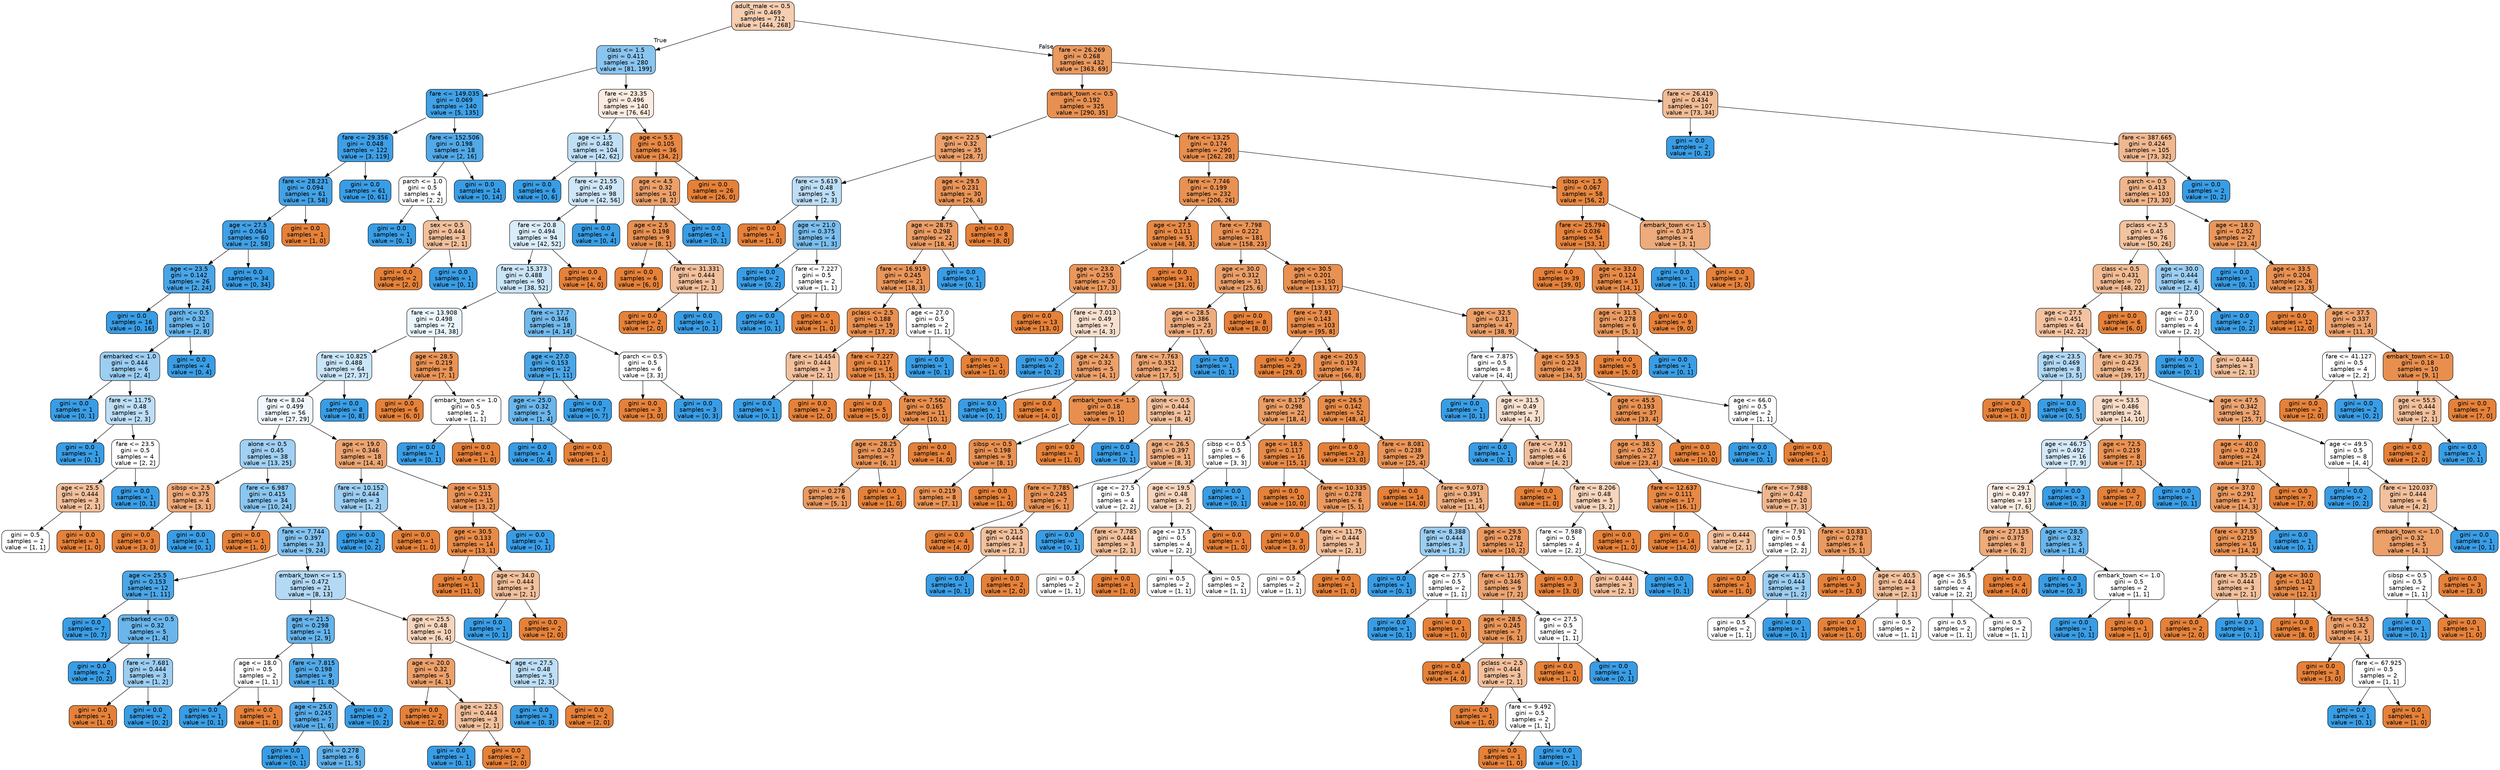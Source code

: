 digraph Tree {
node [shape=box, style="filled, rounded", color="black", fontname="helvetica"] ;
edge [fontname="helvetica"] ;
0 [label="adult_male <= 0.5\ngini = 0.469\nsamples = 712\nvalue = [444, 268]", fillcolor="#f5cdb1"] ;
1 [label="class <= 1.5\ngini = 0.411\nsamples = 280\nvalue = [81, 199]", fillcolor="#8ac5f0"] ;
0 -> 1 [labeldistance=2.5, labelangle=45, headlabel="True"] ;
2 [label="fare <= 149.035\ngini = 0.069\nsamples = 140\nvalue = [5, 135]", fillcolor="#40a1e6"] ;
1 -> 2 ;
3 [label="fare <= 29.356\ngini = 0.048\nsamples = 122\nvalue = [3, 119]", fillcolor="#3e9fe6"] ;
2 -> 3 ;
4 [label="fare <= 28.231\ngini = 0.094\nsamples = 61\nvalue = [3, 58]", fillcolor="#43a2e6"] ;
3 -> 4 ;
5 [label="age <= 27.5\ngini = 0.064\nsamples = 60\nvalue = [2, 58]", fillcolor="#40a0e6"] ;
4 -> 5 ;
6 [label="age <= 23.5\ngini = 0.142\nsamples = 26\nvalue = [2, 24]", fillcolor="#49a5e7"] ;
5 -> 6 ;
7 [label="gini = 0.0\nsamples = 16\nvalue = [0, 16]", fillcolor="#399de5"] ;
6 -> 7 ;
8 [label="parch <= 0.5\ngini = 0.32\nsamples = 10\nvalue = [2, 8]", fillcolor="#6ab6ec"] ;
6 -> 8 ;
9 [label="embarked <= 1.0\ngini = 0.444\nsamples = 6\nvalue = [2, 4]", fillcolor="#9ccef2"] ;
8 -> 9 ;
10 [label="gini = 0.0\nsamples = 1\nvalue = [0, 1]", fillcolor="#399de5"] ;
9 -> 10 ;
11 [label="fare <= 11.75\ngini = 0.48\nsamples = 5\nvalue = [2, 3]", fillcolor="#bddef6"] ;
9 -> 11 ;
12 [label="gini = 0.0\nsamples = 1\nvalue = [0, 1]", fillcolor="#399de5"] ;
11 -> 12 ;
13 [label="fare <= 23.5\ngini = 0.5\nsamples = 4\nvalue = [2, 2]", fillcolor="#ffffff"] ;
11 -> 13 ;
14 [label="age <= 25.5\ngini = 0.444\nsamples = 3\nvalue = [2, 1]", fillcolor="#f2c09c"] ;
13 -> 14 ;
15 [label="gini = 0.5\nsamples = 2\nvalue = [1, 1]", fillcolor="#ffffff"] ;
14 -> 15 ;
16 [label="gini = 0.0\nsamples = 1\nvalue = [1, 0]", fillcolor="#e58139"] ;
14 -> 16 ;
17 [label="gini = 0.0\nsamples = 1\nvalue = [0, 1]", fillcolor="#399de5"] ;
13 -> 17 ;
18 [label="gini = 0.0\nsamples = 4\nvalue = [0, 4]", fillcolor="#399de5"] ;
8 -> 18 ;
19 [label="gini = 0.0\nsamples = 34\nvalue = [0, 34]", fillcolor="#399de5"] ;
5 -> 19 ;
20 [label="gini = 0.0\nsamples = 1\nvalue = [1, 0]", fillcolor="#e58139"] ;
4 -> 20 ;
21 [label="gini = 0.0\nsamples = 61\nvalue = [0, 61]", fillcolor="#399de5"] ;
3 -> 21 ;
22 [label="fare <= 152.506\ngini = 0.198\nsamples = 18\nvalue = [2, 16]", fillcolor="#52a9e8"] ;
2 -> 22 ;
23 [label="parch <= 1.0\ngini = 0.5\nsamples = 4\nvalue = [2, 2]", fillcolor="#ffffff"] ;
22 -> 23 ;
24 [label="gini = 0.0\nsamples = 1\nvalue = [0, 1]", fillcolor="#399de5"] ;
23 -> 24 ;
25 [label="sex <= 0.5\ngini = 0.444\nsamples = 3\nvalue = [2, 1]", fillcolor="#f2c09c"] ;
23 -> 25 ;
26 [label="gini = 0.0\nsamples = 2\nvalue = [2, 0]", fillcolor="#e58139"] ;
25 -> 26 ;
27 [label="gini = 0.0\nsamples = 1\nvalue = [0, 1]", fillcolor="#399de5"] ;
25 -> 27 ;
28 [label="gini = 0.0\nsamples = 14\nvalue = [0, 14]", fillcolor="#399de5"] ;
22 -> 28 ;
29 [label="fare <= 23.35\ngini = 0.496\nsamples = 140\nvalue = [76, 64]", fillcolor="#fbebe0"] ;
1 -> 29 ;
30 [label="age <= 1.5\ngini = 0.482\nsamples = 104\nvalue = [42, 62]", fillcolor="#bfdff7"] ;
29 -> 30 ;
31 [label="gini = 0.0\nsamples = 6\nvalue = [0, 6]", fillcolor="#399de5"] ;
30 -> 31 ;
32 [label="fare <= 21.55\ngini = 0.49\nsamples = 98\nvalue = [42, 56]", fillcolor="#cee6f8"] ;
30 -> 32 ;
33 [label="fare <= 20.8\ngini = 0.494\nsamples = 94\nvalue = [42, 52]", fillcolor="#d9ecfa"] ;
32 -> 33 ;
34 [label="fare <= 15.373\ngini = 0.488\nsamples = 90\nvalue = [38, 52]", fillcolor="#cae5f8"] ;
33 -> 34 ;
35 [label="fare <= 13.908\ngini = 0.498\nsamples = 72\nvalue = [34, 38]", fillcolor="#eaf5fc"] ;
34 -> 35 ;
36 [label="fare <= 10.825\ngini = 0.488\nsamples = 64\nvalue = [27, 37]", fillcolor="#c9e5f8"] ;
35 -> 36 ;
37 [label="fare <= 8.04\ngini = 0.499\nsamples = 56\nvalue = [27, 29]", fillcolor="#f1f8fd"] ;
36 -> 37 ;
38 [label="alone <= 0.5\ngini = 0.45\nsamples = 38\nvalue = [13, 25]", fillcolor="#a0d0f3"] ;
37 -> 38 ;
39 [label="sibsp <= 2.5\ngini = 0.375\nsamples = 4\nvalue = [3, 1]", fillcolor="#eeab7b"] ;
38 -> 39 ;
40 [label="gini = 0.0\nsamples = 3\nvalue = [3, 0]", fillcolor="#e58139"] ;
39 -> 40 ;
41 [label="gini = 0.0\nsamples = 1\nvalue = [0, 1]", fillcolor="#399de5"] ;
39 -> 41 ;
42 [label="fare <= 6.987\ngini = 0.415\nsamples = 34\nvalue = [10, 24]", fillcolor="#8bc6f0"] ;
38 -> 42 ;
43 [label="gini = 0.0\nsamples = 1\nvalue = [1, 0]", fillcolor="#e58139"] ;
42 -> 43 ;
44 [label="fare <= 7.744\ngini = 0.397\nsamples = 33\nvalue = [9, 24]", fillcolor="#83c2ef"] ;
42 -> 44 ;
45 [label="age <= 25.5\ngini = 0.153\nsamples = 12\nvalue = [1, 11]", fillcolor="#4ba6e7"] ;
44 -> 45 ;
46 [label="gini = 0.0\nsamples = 7\nvalue = [0, 7]", fillcolor="#399de5"] ;
45 -> 46 ;
47 [label="embarked <= 0.5\ngini = 0.32\nsamples = 5\nvalue = [1, 4]", fillcolor="#6ab6ec"] ;
45 -> 47 ;
48 [label="gini = 0.0\nsamples = 2\nvalue = [0, 2]", fillcolor="#399de5"] ;
47 -> 48 ;
49 [label="fare <= 7.681\ngini = 0.444\nsamples = 3\nvalue = [1, 2]", fillcolor="#9ccef2"] ;
47 -> 49 ;
50 [label="gini = 0.0\nsamples = 1\nvalue = [1, 0]", fillcolor="#e58139"] ;
49 -> 50 ;
51 [label="gini = 0.0\nsamples = 2\nvalue = [0, 2]", fillcolor="#399de5"] ;
49 -> 51 ;
52 [label="embark_town <= 1.5\ngini = 0.472\nsamples = 21\nvalue = [8, 13]", fillcolor="#b3d9f5"] ;
44 -> 52 ;
53 [label="age <= 21.5\ngini = 0.298\nsamples = 11\nvalue = [2, 9]", fillcolor="#65b3eb"] ;
52 -> 53 ;
54 [label="age <= 18.0\ngini = 0.5\nsamples = 2\nvalue = [1, 1]", fillcolor="#ffffff"] ;
53 -> 54 ;
55 [label="gini = 0.0\nsamples = 1\nvalue = [0, 1]", fillcolor="#399de5"] ;
54 -> 55 ;
56 [label="gini = 0.0\nsamples = 1\nvalue = [1, 0]", fillcolor="#e58139"] ;
54 -> 56 ;
57 [label="fare <= 7.815\ngini = 0.198\nsamples = 9\nvalue = [1, 8]", fillcolor="#52a9e8"] ;
53 -> 57 ;
58 [label="age <= 25.0\ngini = 0.245\nsamples = 7\nvalue = [1, 6]", fillcolor="#5aade9"] ;
57 -> 58 ;
59 [label="gini = 0.0\nsamples = 1\nvalue = [0, 1]", fillcolor="#399de5"] ;
58 -> 59 ;
60 [label="gini = 0.278\nsamples = 6\nvalue = [1, 5]", fillcolor="#61b1ea"] ;
58 -> 60 ;
61 [label="gini = 0.0\nsamples = 2\nvalue = [0, 2]", fillcolor="#399de5"] ;
57 -> 61 ;
62 [label="age <= 25.5\ngini = 0.48\nsamples = 10\nvalue = [6, 4]", fillcolor="#f6d5bd"] ;
52 -> 62 ;
63 [label="age <= 20.0\ngini = 0.32\nsamples = 5\nvalue = [4, 1]", fillcolor="#eca06a"] ;
62 -> 63 ;
64 [label="gini = 0.0\nsamples = 2\nvalue = [2, 0]", fillcolor="#e58139"] ;
63 -> 64 ;
65 [label="age <= 22.5\ngini = 0.444\nsamples = 3\nvalue = [2, 1]", fillcolor="#f2c09c"] ;
63 -> 65 ;
66 [label="gini = 0.0\nsamples = 1\nvalue = [0, 1]", fillcolor="#399de5"] ;
65 -> 66 ;
67 [label="gini = 0.0\nsamples = 2\nvalue = [2, 0]", fillcolor="#e58139"] ;
65 -> 67 ;
68 [label="age <= 27.5\ngini = 0.48\nsamples = 5\nvalue = [2, 3]", fillcolor="#bddef6"] ;
62 -> 68 ;
69 [label="gini = 0.0\nsamples = 3\nvalue = [0, 3]", fillcolor="#399de5"] ;
68 -> 69 ;
70 [label="gini = 0.0\nsamples = 2\nvalue = [2, 0]", fillcolor="#e58139"] ;
68 -> 70 ;
71 [label="age <= 19.0\ngini = 0.346\nsamples = 18\nvalue = [14, 4]", fillcolor="#eca572"] ;
37 -> 71 ;
72 [label="fare <= 10.152\ngini = 0.444\nsamples = 3\nvalue = [1, 2]", fillcolor="#9ccef2"] ;
71 -> 72 ;
73 [label="gini = 0.0\nsamples = 2\nvalue = [0, 2]", fillcolor="#399de5"] ;
72 -> 73 ;
74 [label="gini = 0.0\nsamples = 1\nvalue = [1, 0]", fillcolor="#e58139"] ;
72 -> 74 ;
75 [label="age <= 51.5\ngini = 0.231\nsamples = 15\nvalue = [13, 2]", fillcolor="#e99457"] ;
71 -> 75 ;
76 [label="age <= 30.5\ngini = 0.133\nsamples = 14\nvalue = [13, 1]", fillcolor="#e78b48"] ;
75 -> 76 ;
77 [label="gini = 0.0\nsamples = 11\nvalue = [11, 0]", fillcolor="#e58139"] ;
76 -> 77 ;
78 [label="age <= 34.0\ngini = 0.444\nsamples = 3\nvalue = [2, 1]", fillcolor="#f2c09c"] ;
76 -> 78 ;
79 [label="gini = 0.0\nsamples = 1\nvalue = [0, 1]", fillcolor="#399de5"] ;
78 -> 79 ;
80 [label="gini = 0.0\nsamples = 2\nvalue = [2, 0]", fillcolor="#e58139"] ;
78 -> 80 ;
81 [label="gini = 0.0\nsamples = 1\nvalue = [0, 1]", fillcolor="#399de5"] ;
75 -> 81 ;
82 [label="gini = 0.0\nsamples = 8\nvalue = [0, 8]", fillcolor="#399de5"] ;
36 -> 82 ;
83 [label="age <= 28.5\ngini = 0.219\nsamples = 8\nvalue = [7, 1]", fillcolor="#e99355"] ;
35 -> 83 ;
84 [label="gini = 0.0\nsamples = 6\nvalue = [6, 0]", fillcolor="#e58139"] ;
83 -> 84 ;
85 [label="embark_town <= 1.0\ngini = 0.5\nsamples = 2\nvalue = [1, 1]", fillcolor="#ffffff"] ;
83 -> 85 ;
86 [label="gini = 0.0\nsamples = 1\nvalue = [0, 1]", fillcolor="#399de5"] ;
85 -> 86 ;
87 [label="gini = 0.0\nsamples = 1\nvalue = [1, 0]", fillcolor="#e58139"] ;
85 -> 87 ;
88 [label="fare <= 17.7\ngini = 0.346\nsamples = 18\nvalue = [4, 14]", fillcolor="#72b9ec"] ;
34 -> 88 ;
89 [label="age <= 27.0\ngini = 0.153\nsamples = 12\nvalue = [1, 11]", fillcolor="#4ba6e7"] ;
88 -> 89 ;
90 [label="age <= 25.0\ngini = 0.32\nsamples = 5\nvalue = [1, 4]", fillcolor="#6ab6ec"] ;
89 -> 90 ;
91 [label="gini = 0.0\nsamples = 4\nvalue = [0, 4]", fillcolor="#399de5"] ;
90 -> 91 ;
92 [label="gini = 0.0\nsamples = 1\nvalue = [1, 0]", fillcolor="#e58139"] ;
90 -> 92 ;
93 [label="gini = 0.0\nsamples = 7\nvalue = [0, 7]", fillcolor="#399de5"] ;
89 -> 93 ;
94 [label="parch <= 0.5\ngini = 0.5\nsamples = 6\nvalue = [3, 3]", fillcolor="#ffffff"] ;
88 -> 94 ;
95 [label="gini = 0.0\nsamples = 3\nvalue = [3, 0]", fillcolor="#e58139"] ;
94 -> 95 ;
96 [label="gini = 0.0\nsamples = 3\nvalue = [0, 3]", fillcolor="#399de5"] ;
94 -> 96 ;
97 [label="gini = 0.0\nsamples = 4\nvalue = [4, 0]", fillcolor="#e58139"] ;
33 -> 97 ;
98 [label="gini = 0.0\nsamples = 4\nvalue = [0, 4]", fillcolor="#399de5"] ;
32 -> 98 ;
99 [label="age <= 5.5\ngini = 0.105\nsamples = 36\nvalue = [34, 2]", fillcolor="#e78845"] ;
29 -> 99 ;
100 [label="age <= 4.5\ngini = 0.32\nsamples = 10\nvalue = [8, 2]", fillcolor="#eca06a"] ;
99 -> 100 ;
101 [label="age <= 2.5\ngini = 0.198\nsamples = 9\nvalue = [8, 1]", fillcolor="#e89152"] ;
100 -> 101 ;
102 [label="gini = 0.0\nsamples = 6\nvalue = [6, 0]", fillcolor="#e58139"] ;
101 -> 102 ;
103 [label="fare <= 31.331\ngini = 0.444\nsamples = 3\nvalue = [2, 1]", fillcolor="#f2c09c"] ;
101 -> 103 ;
104 [label="gini = 0.0\nsamples = 2\nvalue = [2, 0]", fillcolor="#e58139"] ;
103 -> 104 ;
105 [label="gini = 0.0\nsamples = 1\nvalue = [0, 1]", fillcolor="#399de5"] ;
103 -> 105 ;
106 [label="gini = 0.0\nsamples = 1\nvalue = [0, 1]", fillcolor="#399de5"] ;
100 -> 106 ;
107 [label="gini = 0.0\nsamples = 26\nvalue = [26, 0]", fillcolor="#e58139"] ;
99 -> 107 ;
108 [label="fare <= 26.269\ngini = 0.268\nsamples = 432\nvalue = [363, 69]", fillcolor="#ea995f"] ;
0 -> 108 [labeldistance=2.5, labelangle=-45, headlabel="False"] ;
109 [label="embark_town <= 0.5\ngini = 0.192\nsamples = 325\nvalue = [290, 35]", fillcolor="#e89051"] ;
108 -> 109 ;
110 [label="age <= 22.5\ngini = 0.32\nsamples = 35\nvalue = [28, 7]", fillcolor="#eca06a"] ;
109 -> 110 ;
111 [label="fare <= 5.619\ngini = 0.48\nsamples = 5\nvalue = [2, 3]", fillcolor="#bddef6"] ;
110 -> 111 ;
112 [label="gini = 0.0\nsamples = 1\nvalue = [1, 0]", fillcolor="#e58139"] ;
111 -> 112 ;
113 [label="age <= 21.0\ngini = 0.375\nsamples = 4\nvalue = [1, 3]", fillcolor="#7bbeee"] ;
111 -> 113 ;
114 [label="gini = 0.0\nsamples = 2\nvalue = [0, 2]", fillcolor="#399de5"] ;
113 -> 114 ;
115 [label="fare <= 7.227\ngini = 0.5\nsamples = 2\nvalue = [1, 1]", fillcolor="#ffffff"] ;
113 -> 115 ;
116 [label="gini = 0.0\nsamples = 1\nvalue = [0, 1]", fillcolor="#399de5"] ;
115 -> 116 ;
117 [label="gini = 0.0\nsamples = 1\nvalue = [1, 0]", fillcolor="#e58139"] ;
115 -> 117 ;
118 [label="age <= 29.5\ngini = 0.231\nsamples = 30\nvalue = [26, 4]", fillcolor="#e99457"] ;
110 -> 118 ;
119 [label="age <= 28.75\ngini = 0.298\nsamples = 22\nvalue = [18, 4]", fillcolor="#eb9d65"] ;
118 -> 119 ;
120 [label="fare <= 16.919\ngini = 0.245\nsamples = 21\nvalue = [18, 3]", fillcolor="#e9965a"] ;
119 -> 120 ;
121 [label="pclass <= 2.5\ngini = 0.188\nsamples = 19\nvalue = [17, 2]", fillcolor="#e89050"] ;
120 -> 121 ;
122 [label="fare <= 14.454\ngini = 0.444\nsamples = 3\nvalue = [2, 1]", fillcolor="#f2c09c"] ;
121 -> 122 ;
123 [label="gini = 0.0\nsamples = 1\nvalue = [0, 1]", fillcolor="#399de5"] ;
122 -> 123 ;
124 [label="gini = 0.0\nsamples = 2\nvalue = [2, 0]", fillcolor="#e58139"] ;
122 -> 124 ;
125 [label="fare <= 7.227\ngini = 0.117\nsamples = 16\nvalue = [15, 1]", fillcolor="#e78946"] ;
121 -> 125 ;
126 [label="gini = 0.0\nsamples = 5\nvalue = [5, 0]", fillcolor="#e58139"] ;
125 -> 126 ;
127 [label="fare <= 7.562\ngini = 0.165\nsamples = 11\nvalue = [10, 1]", fillcolor="#e88e4d"] ;
125 -> 127 ;
128 [label="age <= 28.25\ngini = 0.245\nsamples = 7\nvalue = [6, 1]", fillcolor="#e9965a"] ;
127 -> 128 ;
129 [label="gini = 0.278\nsamples = 6\nvalue = [5, 1]", fillcolor="#ea9a61"] ;
128 -> 129 ;
130 [label="gini = 0.0\nsamples = 1\nvalue = [1, 0]", fillcolor="#e58139"] ;
128 -> 130 ;
131 [label="gini = 0.0\nsamples = 4\nvalue = [4, 0]", fillcolor="#e58139"] ;
127 -> 131 ;
132 [label="age <= 27.0\ngini = 0.5\nsamples = 2\nvalue = [1, 1]", fillcolor="#ffffff"] ;
120 -> 132 ;
133 [label="gini = 0.0\nsamples = 1\nvalue = [0, 1]", fillcolor="#399de5"] ;
132 -> 133 ;
134 [label="gini = 0.0\nsamples = 1\nvalue = [1, 0]", fillcolor="#e58139"] ;
132 -> 134 ;
135 [label="gini = 0.0\nsamples = 1\nvalue = [0, 1]", fillcolor="#399de5"] ;
119 -> 135 ;
136 [label="gini = 0.0\nsamples = 8\nvalue = [8, 0]", fillcolor="#e58139"] ;
118 -> 136 ;
137 [label="fare <= 13.25\ngini = 0.174\nsamples = 290\nvalue = [262, 28]", fillcolor="#e88e4e"] ;
109 -> 137 ;
138 [label="fare <= 7.746\ngini = 0.199\nsamples = 232\nvalue = [206, 26]", fillcolor="#e89152"] ;
137 -> 138 ;
139 [label="age <= 27.5\ngini = 0.111\nsamples = 51\nvalue = [48, 3]", fillcolor="#e78945"] ;
138 -> 139 ;
140 [label="age <= 23.0\ngini = 0.255\nsamples = 20\nvalue = [17, 3]", fillcolor="#ea975c"] ;
139 -> 140 ;
141 [label="gini = 0.0\nsamples = 13\nvalue = [13, 0]", fillcolor="#e58139"] ;
140 -> 141 ;
142 [label="fare <= 7.013\ngini = 0.49\nsamples = 7\nvalue = [4, 3]", fillcolor="#f8e0ce"] ;
140 -> 142 ;
143 [label="gini = 0.0\nsamples = 2\nvalue = [0, 2]", fillcolor="#399de5"] ;
142 -> 143 ;
144 [label="age <= 24.5\ngini = 0.32\nsamples = 5\nvalue = [4, 1]", fillcolor="#eca06a"] ;
142 -> 144 ;
145 [label="gini = 0.0\nsamples = 1\nvalue = [0, 1]", fillcolor="#399de5"] ;
144 -> 145 ;
146 [label="gini = 0.0\nsamples = 4\nvalue = [4, 0]", fillcolor="#e58139"] ;
144 -> 146 ;
147 [label="gini = 0.0\nsamples = 31\nvalue = [31, 0]", fillcolor="#e58139"] ;
139 -> 147 ;
148 [label="fare <= 7.798\ngini = 0.222\nsamples = 181\nvalue = [158, 23]", fillcolor="#e99356"] ;
138 -> 148 ;
149 [label="age <= 30.0\ngini = 0.312\nsamples = 31\nvalue = [25, 6]", fillcolor="#eb9f69"] ;
148 -> 149 ;
150 [label="age <= 28.5\ngini = 0.386\nsamples = 23\nvalue = [17, 6]", fillcolor="#eead7f"] ;
149 -> 150 ;
151 [label="fare <= 7.763\ngini = 0.351\nsamples = 22\nvalue = [17, 5]", fillcolor="#eda673"] ;
150 -> 151 ;
152 [label="embark_town <= 1.5\ngini = 0.18\nsamples = 10\nvalue = [9, 1]", fillcolor="#e88f4f"] ;
151 -> 152 ;
153 [label="sibsp <= 0.5\ngini = 0.198\nsamples = 9\nvalue = [8, 1]", fillcolor="#e89152"] ;
152 -> 153 ;
154 [label="gini = 0.219\nsamples = 8\nvalue = [7, 1]", fillcolor="#e99355"] ;
153 -> 154 ;
155 [label="gini = 0.0\nsamples = 1\nvalue = [1, 0]", fillcolor="#e58139"] ;
153 -> 155 ;
156 [label="gini = 0.0\nsamples = 1\nvalue = [1, 0]", fillcolor="#e58139"] ;
152 -> 156 ;
157 [label="alone <= 0.5\ngini = 0.444\nsamples = 12\nvalue = [8, 4]", fillcolor="#f2c09c"] ;
151 -> 157 ;
158 [label="gini = 0.0\nsamples = 1\nvalue = [0, 1]", fillcolor="#399de5"] ;
157 -> 158 ;
159 [label="age <= 26.5\ngini = 0.397\nsamples = 11\nvalue = [8, 3]", fillcolor="#efb083"] ;
157 -> 159 ;
160 [label="fare <= 7.785\ngini = 0.245\nsamples = 7\nvalue = [6, 1]", fillcolor="#e9965a"] ;
159 -> 160 ;
161 [label="gini = 0.0\nsamples = 4\nvalue = [4, 0]", fillcolor="#e58139"] ;
160 -> 161 ;
162 [label="age <= 21.5\ngini = 0.444\nsamples = 3\nvalue = [2, 1]", fillcolor="#f2c09c"] ;
160 -> 162 ;
163 [label="gini = 0.0\nsamples = 1\nvalue = [0, 1]", fillcolor="#399de5"] ;
162 -> 163 ;
164 [label="gini = 0.0\nsamples = 2\nvalue = [2, 0]", fillcolor="#e58139"] ;
162 -> 164 ;
165 [label="age <= 27.5\ngini = 0.5\nsamples = 4\nvalue = [2, 2]", fillcolor="#ffffff"] ;
159 -> 165 ;
166 [label="gini = 0.0\nsamples = 1\nvalue = [0, 1]", fillcolor="#399de5"] ;
165 -> 166 ;
167 [label="fare <= 7.785\ngini = 0.444\nsamples = 3\nvalue = [2, 1]", fillcolor="#f2c09c"] ;
165 -> 167 ;
168 [label="gini = 0.5\nsamples = 2\nvalue = [1, 1]", fillcolor="#ffffff"] ;
167 -> 168 ;
169 [label="gini = 0.0\nsamples = 1\nvalue = [1, 0]", fillcolor="#e58139"] ;
167 -> 169 ;
170 [label="gini = 0.0\nsamples = 1\nvalue = [0, 1]", fillcolor="#399de5"] ;
150 -> 170 ;
171 [label="gini = 0.0\nsamples = 8\nvalue = [8, 0]", fillcolor="#e58139"] ;
149 -> 171 ;
172 [label="age <= 30.5\ngini = 0.201\nsamples = 150\nvalue = [133, 17]", fillcolor="#e89152"] ;
148 -> 172 ;
173 [label="fare <= 7.91\ngini = 0.143\nsamples = 103\nvalue = [95, 8]", fillcolor="#e78c4a"] ;
172 -> 173 ;
174 [label="gini = 0.0\nsamples = 29\nvalue = [29, 0]", fillcolor="#e58139"] ;
173 -> 174 ;
175 [label="age <= 20.5\ngini = 0.193\nsamples = 74\nvalue = [66, 8]", fillcolor="#e89051"] ;
173 -> 175 ;
176 [label="fare <= 8.175\ngini = 0.298\nsamples = 22\nvalue = [18, 4]", fillcolor="#eb9d65"] ;
175 -> 176 ;
177 [label="sibsp <= 0.5\ngini = 0.5\nsamples = 6\nvalue = [3, 3]", fillcolor="#ffffff"] ;
176 -> 177 ;
178 [label="age <= 19.5\ngini = 0.48\nsamples = 5\nvalue = [3, 2]", fillcolor="#f6d5bd"] ;
177 -> 178 ;
179 [label="age <= 17.5\ngini = 0.5\nsamples = 4\nvalue = [2, 2]", fillcolor="#ffffff"] ;
178 -> 179 ;
180 [label="gini = 0.5\nsamples = 2\nvalue = [1, 1]", fillcolor="#ffffff"] ;
179 -> 180 ;
181 [label="gini = 0.5\nsamples = 2\nvalue = [1, 1]", fillcolor="#ffffff"] ;
179 -> 181 ;
182 [label="gini = 0.0\nsamples = 1\nvalue = [1, 0]", fillcolor="#e58139"] ;
178 -> 182 ;
183 [label="gini = 0.0\nsamples = 1\nvalue = [0, 1]", fillcolor="#399de5"] ;
177 -> 183 ;
184 [label="age <= 18.5\ngini = 0.117\nsamples = 16\nvalue = [15, 1]", fillcolor="#e78946"] ;
176 -> 184 ;
185 [label="gini = 0.0\nsamples = 10\nvalue = [10, 0]", fillcolor="#e58139"] ;
184 -> 185 ;
186 [label="fare <= 10.335\ngini = 0.278\nsamples = 6\nvalue = [5, 1]", fillcolor="#ea9a61"] ;
184 -> 186 ;
187 [label="gini = 0.0\nsamples = 3\nvalue = [3, 0]", fillcolor="#e58139"] ;
186 -> 187 ;
188 [label="fare <= 11.75\ngini = 0.444\nsamples = 3\nvalue = [2, 1]", fillcolor="#f2c09c"] ;
186 -> 188 ;
189 [label="gini = 0.5\nsamples = 2\nvalue = [1, 1]", fillcolor="#ffffff"] ;
188 -> 189 ;
190 [label="gini = 0.0\nsamples = 1\nvalue = [1, 0]", fillcolor="#e58139"] ;
188 -> 190 ;
191 [label="age <= 26.5\ngini = 0.142\nsamples = 52\nvalue = [48, 4]", fillcolor="#e78c49"] ;
175 -> 191 ;
192 [label="gini = 0.0\nsamples = 23\nvalue = [23, 0]", fillcolor="#e58139"] ;
191 -> 192 ;
193 [label="fare <= 8.081\ngini = 0.238\nsamples = 29\nvalue = [25, 4]", fillcolor="#e99559"] ;
191 -> 193 ;
194 [label="gini = 0.0\nsamples = 14\nvalue = [14, 0]", fillcolor="#e58139"] ;
193 -> 194 ;
195 [label="fare <= 9.073\ngini = 0.391\nsamples = 15\nvalue = [11, 4]", fillcolor="#eeaf81"] ;
193 -> 195 ;
196 [label="fare <= 8.388\ngini = 0.444\nsamples = 3\nvalue = [1, 2]", fillcolor="#9ccef2"] ;
195 -> 196 ;
197 [label="gini = 0.0\nsamples = 1\nvalue = [0, 1]", fillcolor="#399de5"] ;
196 -> 197 ;
198 [label="age <= 27.5\ngini = 0.5\nsamples = 2\nvalue = [1, 1]", fillcolor="#ffffff"] ;
196 -> 198 ;
199 [label="gini = 0.0\nsamples = 1\nvalue = [0, 1]", fillcolor="#399de5"] ;
198 -> 199 ;
200 [label="gini = 0.0\nsamples = 1\nvalue = [1, 0]", fillcolor="#e58139"] ;
198 -> 200 ;
201 [label="age <= 29.5\ngini = 0.278\nsamples = 12\nvalue = [10, 2]", fillcolor="#ea9a61"] ;
195 -> 201 ;
202 [label="fare <= 11.75\ngini = 0.346\nsamples = 9\nvalue = [7, 2]", fillcolor="#eca572"] ;
201 -> 202 ;
203 [label="age <= 28.5\ngini = 0.245\nsamples = 7\nvalue = [6, 1]", fillcolor="#e9965a"] ;
202 -> 203 ;
204 [label="gini = 0.0\nsamples = 4\nvalue = [4, 0]", fillcolor="#e58139"] ;
203 -> 204 ;
205 [label="pclass <= 2.5\ngini = 0.444\nsamples = 3\nvalue = [2, 1]", fillcolor="#f2c09c"] ;
203 -> 205 ;
206 [label="gini = 0.0\nsamples = 1\nvalue = [1, 0]", fillcolor="#e58139"] ;
205 -> 206 ;
207 [label="fare <= 9.492\ngini = 0.5\nsamples = 2\nvalue = [1, 1]", fillcolor="#ffffff"] ;
205 -> 207 ;
208 [label="gini = 0.0\nsamples = 1\nvalue = [1, 0]", fillcolor="#e58139"] ;
207 -> 208 ;
209 [label="gini = 0.0\nsamples = 1\nvalue = [0, 1]", fillcolor="#399de5"] ;
207 -> 209 ;
210 [label="age <= 27.5\ngini = 0.5\nsamples = 2\nvalue = [1, 1]", fillcolor="#ffffff"] ;
202 -> 210 ;
211 [label="gini = 0.0\nsamples = 1\nvalue = [1, 0]", fillcolor="#e58139"] ;
210 -> 211 ;
212 [label="gini = 0.0\nsamples = 1\nvalue = [0, 1]", fillcolor="#399de5"] ;
210 -> 212 ;
213 [label="gini = 0.0\nsamples = 3\nvalue = [3, 0]", fillcolor="#e58139"] ;
201 -> 213 ;
214 [label="age <= 32.5\ngini = 0.31\nsamples = 47\nvalue = [38, 9]", fillcolor="#eb9f68"] ;
172 -> 214 ;
215 [label="fare <= 7.875\ngini = 0.5\nsamples = 8\nvalue = [4, 4]", fillcolor="#ffffff"] ;
214 -> 215 ;
216 [label="gini = 0.0\nsamples = 1\nvalue = [0, 1]", fillcolor="#399de5"] ;
215 -> 216 ;
217 [label="age <= 31.5\ngini = 0.49\nsamples = 7\nvalue = [4, 3]", fillcolor="#f8e0ce"] ;
215 -> 217 ;
218 [label="gini = 0.0\nsamples = 1\nvalue = [0, 1]", fillcolor="#399de5"] ;
217 -> 218 ;
219 [label="fare <= 7.91\ngini = 0.444\nsamples = 6\nvalue = [4, 2]", fillcolor="#f2c09c"] ;
217 -> 219 ;
220 [label="gini = 0.0\nsamples = 1\nvalue = [1, 0]", fillcolor="#e58139"] ;
219 -> 220 ;
221 [label="fare <= 8.206\ngini = 0.48\nsamples = 5\nvalue = [3, 2]", fillcolor="#f6d5bd"] ;
219 -> 221 ;
222 [label="fare <= 7.988\ngini = 0.5\nsamples = 4\nvalue = [2, 2]", fillcolor="#ffffff"] ;
221 -> 222 ;
223 [label="gini = 0.444\nsamples = 3\nvalue = [2, 1]", fillcolor="#f2c09c"] ;
222 -> 223 ;
224 [label="gini = 0.0\nsamples = 1\nvalue = [0, 1]", fillcolor="#399de5"] ;
222 -> 224 ;
225 [label="gini = 0.0\nsamples = 1\nvalue = [1, 0]", fillcolor="#e58139"] ;
221 -> 225 ;
226 [label="age <= 59.5\ngini = 0.224\nsamples = 39\nvalue = [34, 5]", fillcolor="#e99456"] ;
214 -> 226 ;
227 [label="age <= 45.5\ngini = 0.193\nsamples = 37\nvalue = [33, 4]", fillcolor="#e89051"] ;
226 -> 227 ;
228 [label="age <= 38.5\ngini = 0.252\nsamples = 27\nvalue = [23, 4]", fillcolor="#ea975b"] ;
227 -> 228 ;
229 [label="fare <= 12.637\ngini = 0.111\nsamples = 17\nvalue = [16, 1]", fillcolor="#e78945"] ;
228 -> 229 ;
230 [label="gini = 0.0\nsamples = 14\nvalue = [14, 0]", fillcolor="#e58139"] ;
229 -> 230 ;
231 [label="gini = 0.444\nsamples = 3\nvalue = [2, 1]", fillcolor="#f2c09c"] ;
229 -> 231 ;
232 [label="fare <= 7.988\ngini = 0.42\nsamples = 10\nvalue = [7, 3]", fillcolor="#f0b78e"] ;
228 -> 232 ;
233 [label="fare <= 7.91\ngini = 0.5\nsamples = 4\nvalue = [2, 2]", fillcolor="#ffffff"] ;
232 -> 233 ;
234 [label="gini = 0.0\nsamples = 1\nvalue = [1, 0]", fillcolor="#e58139"] ;
233 -> 234 ;
235 [label="age <= 41.5\ngini = 0.444\nsamples = 3\nvalue = [1, 2]", fillcolor="#9ccef2"] ;
233 -> 235 ;
236 [label="gini = 0.5\nsamples = 2\nvalue = [1, 1]", fillcolor="#ffffff"] ;
235 -> 236 ;
237 [label="gini = 0.0\nsamples = 1\nvalue = [0, 1]", fillcolor="#399de5"] ;
235 -> 237 ;
238 [label="fare <= 10.831\ngini = 0.278\nsamples = 6\nvalue = [5, 1]", fillcolor="#ea9a61"] ;
232 -> 238 ;
239 [label="gini = 0.0\nsamples = 3\nvalue = [3, 0]", fillcolor="#e58139"] ;
238 -> 239 ;
240 [label="age <= 40.5\ngini = 0.444\nsamples = 3\nvalue = [2, 1]", fillcolor="#f2c09c"] ;
238 -> 240 ;
241 [label="gini = 0.0\nsamples = 1\nvalue = [1, 0]", fillcolor="#e58139"] ;
240 -> 241 ;
242 [label="gini = 0.5\nsamples = 2\nvalue = [1, 1]", fillcolor="#ffffff"] ;
240 -> 242 ;
243 [label="gini = 0.0\nsamples = 10\nvalue = [10, 0]", fillcolor="#e58139"] ;
227 -> 243 ;
244 [label="age <= 66.0\ngini = 0.5\nsamples = 2\nvalue = [1, 1]", fillcolor="#ffffff"] ;
226 -> 244 ;
245 [label="gini = 0.0\nsamples = 1\nvalue = [0, 1]", fillcolor="#399de5"] ;
244 -> 245 ;
246 [label="gini = 0.0\nsamples = 1\nvalue = [1, 0]", fillcolor="#e58139"] ;
244 -> 246 ;
247 [label="sibsp <= 1.5\ngini = 0.067\nsamples = 58\nvalue = [56, 2]", fillcolor="#e68640"] ;
137 -> 247 ;
248 [label="fare <= 25.794\ngini = 0.036\nsamples = 54\nvalue = [53, 1]", fillcolor="#e5833d"] ;
247 -> 248 ;
249 [label="gini = 0.0\nsamples = 39\nvalue = [39, 0]", fillcolor="#e58139"] ;
248 -> 249 ;
250 [label="age <= 33.0\ngini = 0.124\nsamples = 15\nvalue = [14, 1]", fillcolor="#e78a47"] ;
248 -> 250 ;
251 [label="age <= 31.5\ngini = 0.278\nsamples = 6\nvalue = [5, 1]", fillcolor="#ea9a61"] ;
250 -> 251 ;
252 [label="gini = 0.0\nsamples = 5\nvalue = [5, 0]", fillcolor="#e58139"] ;
251 -> 252 ;
253 [label="gini = 0.0\nsamples = 1\nvalue = [0, 1]", fillcolor="#399de5"] ;
251 -> 253 ;
254 [label="gini = 0.0\nsamples = 9\nvalue = [9, 0]", fillcolor="#e58139"] ;
250 -> 254 ;
255 [label="embark_town <= 1.5\ngini = 0.375\nsamples = 4\nvalue = [3, 1]", fillcolor="#eeab7b"] ;
247 -> 255 ;
256 [label="gini = 0.0\nsamples = 1\nvalue = [0, 1]", fillcolor="#399de5"] ;
255 -> 256 ;
257 [label="gini = 0.0\nsamples = 3\nvalue = [3, 0]", fillcolor="#e58139"] ;
255 -> 257 ;
258 [label="fare <= 26.419\ngini = 0.434\nsamples = 107\nvalue = [73, 34]", fillcolor="#f1bc95"] ;
108 -> 258 ;
259 [label="gini = 0.0\nsamples = 2\nvalue = [0, 2]", fillcolor="#399de5"] ;
258 -> 259 ;
260 [label="fare <= 387.665\ngini = 0.424\nsamples = 105\nvalue = [73, 32]", fillcolor="#f0b890"] ;
258 -> 260 ;
261 [label="parch <= 0.5\ngini = 0.413\nsamples = 103\nvalue = [73, 30]", fillcolor="#f0b58a"] ;
260 -> 261 ;
262 [label="pclass <= 2.5\ngini = 0.45\nsamples = 76\nvalue = [50, 26]", fillcolor="#f3c3a0"] ;
261 -> 262 ;
263 [label="class <= 0.5\ngini = 0.431\nsamples = 70\nvalue = [48, 22]", fillcolor="#f1bb94"] ;
262 -> 263 ;
264 [label="age <= 27.5\ngini = 0.451\nsamples = 64\nvalue = [42, 22]", fillcolor="#f3c3a1"] ;
263 -> 264 ;
265 [label="age <= 23.5\ngini = 0.469\nsamples = 8\nvalue = [3, 5]", fillcolor="#b0d8f5"] ;
264 -> 265 ;
266 [label="gini = 0.0\nsamples = 3\nvalue = [3, 0]", fillcolor="#e58139"] ;
265 -> 266 ;
267 [label="gini = 0.0\nsamples = 5\nvalue = [0, 5]", fillcolor="#399de5"] ;
265 -> 267 ;
268 [label="fare <= 30.75\ngini = 0.423\nsamples = 56\nvalue = [39, 17]", fillcolor="#f0b88f"] ;
264 -> 268 ;
269 [label="age <= 53.5\ngini = 0.486\nsamples = 24\nvalue = [14, 10]", fillcolor="#f8dbc6"] ;
268 -> 269 ;
270 [label="age <= 46.75\ngini = 0.492\nsamples = 16\nvalue = [7, 9]", fillcolor="#d3e9f9"] ;
269 -> 270 ;
271 [label="fare <= 29.1\ngini = 0.497\nsamples = 13\nvalue = [7, 6]", fillcolor="#fbede3"] ;
270 -> 271 ;
272 [label="fare <= 27.135\ngini = 0.375\nsamples = 8\nvalue = [6, 2]", fillcolor="#eeab7b"] ;
271 -> 272 ;
273 [label="age <= 36.5\ngini = 0.5\nsamples = 4\nvalue = [2, 2]", fillcolor="#ffffff"] ;
272 -> 273 ;
274 [label="gini = 0.5\nsamples = 2\nvalue = [1, 1]", fillcolor="#ffffff"] ;
273 -> 274 ;
275 [label="gini = 0.5\nsamples = 2\nvalue = [1, 1]", fillcolor="#ffffff"] ;
273 -> 275 ;
276 [label="gini = 0.0\nsamples = 4\nvalue = [4, 0]", fillcolor="#e58139"] ;
272 -> 276 ;
277 [label="age <= 28.5\ngini = 0.32\nsamples = 5\nvalue = [1, 4]", fillcolor="#6ab6ec"] ;
271 -> 277 ;
278 [label="gini = 0.0\nsamples = 3\nvalue = [0, 3]", fillcolor="#399de5"] ;
277 -> 278 ;
279 [label="embark_town <= 1.0\ngini = 0.5\nsamples = 2\nvalue = [1, 1]", fillcolor="#ffffff"] ;
277 -> 279 ;
280 [label="gini = 0.0\nsamples = 1\nvalue = [0, 1]", fillcolor="#399de5"] ;
279 -> 280 ;
281 [label="gini = 0.0\nsamples = 1\nvalue = [1, 0]", fillcolor="#e58139"] ;
279 -> 281 ;
282 [label="gini = 0.0\nsamples = 3\nvalue = [0, 3]", fillcolor="#399de5"] ;
270 -> 282 ;
283 [label="age <= 72.5\ngini = 0.219\nsamples = 8\nvalue = [7, 1]", fillcolor="#e99355"] ;
269 -> 283 ;
284 [label="gini = 0.0\nsamples = 7\nvalue = [7, 0]", fillcolor="#e58139"] ;
283 -> 284 ;
285 [label="gini = 0.0\nsamples = 1\nvalue = [0, 1]", fillcolor="#399de5"] ;
283 -> 285 ;
286 [label="age <= 47.5\ngini = 0.342\nsamples = 32\nvalue = [25, 7]", fillcolor="#eca470"] ;
268 -> 286 ;
287 [label="age <= 40.0\ngini = 0.219\nsamples = 24\nvalue = [21, 3]", fillcolor="#e99355"] ;
286 -> 287 ;
288 [label="age <= 37.0\ngini = 0.291\nsamples = 17\nvalue = [14, 3]", fillcolor="#eb9c63"] ;
287 -> 288 ;
289 [label="fare <= 37.55\ngini = 0.219\nsamples = 16\nvalue = [14, 2]", fillcolor="#e99355"] ;
288 -> 289 ;
290 [label="fare <= 35.25\ngini = 0.444\nsamples = 3\nvalue = [2, 1]", fillcolor="#f2c09c"] ;
289 -> 290 ;
291 [label="gini = 0.0\nsamples = 2\nvalue = [2, 0]", fillcolor="#e58139"] ;
290 -> 291 ;
292 [label="gini = 0.0\nsamples = 1\nvalue = [0, 1]", fillcolor="#399de5"] ;
290 -> 292 ;
293 [label="age <= 30.0\ngini = 0.142\nsamples = 13\nvalue = [12, 1]", fillcolor="#e78c49"] ;
289 -> 293 ;
294 [label="gini = 0.0\nsamples = 8\nvalue = [8, 0]", fillcolor="#e58139"] ;
293 -> 294 ;
295 [label="fare <= 54.5\ngini = 0.32\nsamples = 5\nvalue = [4, 1]", fillcolor="#eca06a"] ;
293 -> 295 ;
296 [label="gini = 0.0\nsamples = 3\nvalue = [3, 0]", fillcolor="#e58139"] ;
295 -> 296 ;
297 [label="fare <= 67.925\ngini = 0.5\nsamples = 2\nvalue = [1, 1]", fillcolor="#ffffff"] ;
295 -> 297 ;
298 [label="gini = 0.0\nsamples = 1\nvalue = [0, 1]", fillcolor="#399de5"] ;
297 -> 298 ;
299 [label="gini = 0.0\nsamples = 1\nvalue = [1, 0]", fillcolor="#e58139"] ;
297 -> 299 ;
300 [label="gini = 0.0\nsamples = 1\nvalue = [0, 1]", fillcolor="#399de5"] ;
288 -> 300 ;
301 [label="gini = 0.0\nsamples = 7\nvalue = [7, 0]", fillcolor="#e58139"] ;
287 -> 301 ;
302 [label="age <= 49.5\ngini = 0.5\nsamples = 8\nvalue = [4, 4]", fillcolor="#ffffff"] ;
286 -> 302 ;
303 [label="gini = 0.0\nsamples = 2\nvalue = [0, 2]", fillcolor="#399de5"] ;
302 -> 303 ;
304 [label="fare <= 120.037\ngini = 0.444\nsamples = 6\nvalue = [4, 2]", fillcolor="#f2c09c"] ;
302 -> 304 ;
305 [label="embark_town <= 1.0\ngini = 0.32\nsamples = 5\nvalue = [4, 1]", fillcolor="#eca06a"] ;
304 -> 305 ;
306 [label="sibsp <= 0.5\ngini = 0.5\nsamples = 2\nvalue = [1, 1]", fillcolor="#ffffff"] ;
305 -> 306 ;
307 [label="gini = 0.0\nsamples = 1\nvalue = [0, 1]", fillcolor="#399de5"] ;
306 -> 307 ;
308 [label="gini = 0.0\nsamples = 1\nvalue = [1, 0]", fillcolor="#e58139"] ;
306 -> 308 ;
309 [label="gini = 0.0\nsamples = 3\nvalue = [3, 0]", fillcolor="#e58139"] ;
305 -> 309 ;
310 [label="gini = 0.0\nsamples = 1\nvalue = [0, 1]", fillcolor="#399de5"] ;
304 -> 310 ;
311 [label="gini = 0.0\nsamples = 6\nvalue = [6, 0]", fillcolor="#e58139"] ;
263 -> 311 ;
312 [label="age <= 30.0\ngini = 0.444\nsamples = 6\nvalue = [2, 4]", fillcolor="#9ccef2"] ;
262 -> 312 ;
313 [label="age <= 27.0\ngini = 0.5\nsamples = 4\nvalue = [2, 2]", fillcolor="#ffffff"] ;
312 -> 313 ;
314 [label="gini = 0.0\nsamples = 1\nvalue = [0, 1]", fillcolor="#399de5"] ;
313 -> 314 ;
315 [label="gini = 0.444\nsamples = 3\nvalue = [2, 1]", fillcolor="#f2c09c"] ;
313 -> 315 ;
316 [label="gini = 0.0\nsamples = 2\nvalue = [0, 2]", fillcolor="#399de5"] ;
312 -> 316 ;
317 [label="age <= 18.0\ngini = 0.252\nsamples = 27\nvalue = [23, 4]", fillcolor="#ea975b"] ;
261 -> 317 ;
318 [label="gini = 0.0\nsamples = 1\nvalue = [0, 1]", fillcolor="#399de5"] ;
317 -> 318 ;
319 [label="age <= 33.5\ngini = 0.204\nsamples = 26\nvalue = [23, 3]", fillcolor="#e89153"] ;
317 -> 319 ;
320 [label="gini = 0.0\nsamples = 12\nvalue = [12, 0]", fillcolor="#e58139"] ;
319 -> 320 ;
321 [label="age <= 37.5\ngini = 0.337\nsamples = 14\nvalue = [11, 3]", fillcolor="#eca36f"] ;
319 -> 321 ;
322 [label="fare <= 41.127\ngini = 0.5\nsamples = 4\nvalue = [2, 2]", fillcolor="#ffffff"] ;
321 -> 322 ;
323 [label="gini = 0.0\nsamples = 2\nvalue = [2, 0]", fillcolor="#e58139"] ;
322 -> 323 ;
324 [label="gini = 0.0\nsamples = 2\nvalue = [0, 2]", fillcolor="#399de5"] ;
322 -> 324 ;
325 [label="embark_town <= 1.0\ngini = 0.18\nsamples = 10\nvalue = [9, 1]", fillcolor="#e88f4f"] ;
321 -> 325 ;
326 [label="age <= 55.5\ngini = 0.444\nsamples = 3\nvalue = [2, 1]", fillcolor="#f2c09c"] ;
325 -> 326 ;
327 [label="gini = 0.0\nsamples = 2\nvalue = [2, 0]", fillcolor="#e58139"] ;
326 -> 327 ;
328 [label="gini = 0.0\nsamples = 1\nvalue = [0, 1]", fillcolor="#399de5"] ;
326 -> 328 ;
329 [label="gini = 0.0\nsamples = 7\nvalue = [7, 0]", fillcolor="#e58139"] ;
325 -> 329 ;
330 [label="gini = 0.0\nsamples = 2\nvalue = [0, 2]", fillcolor="#399de5"] ;
260 -> 330 ;
}